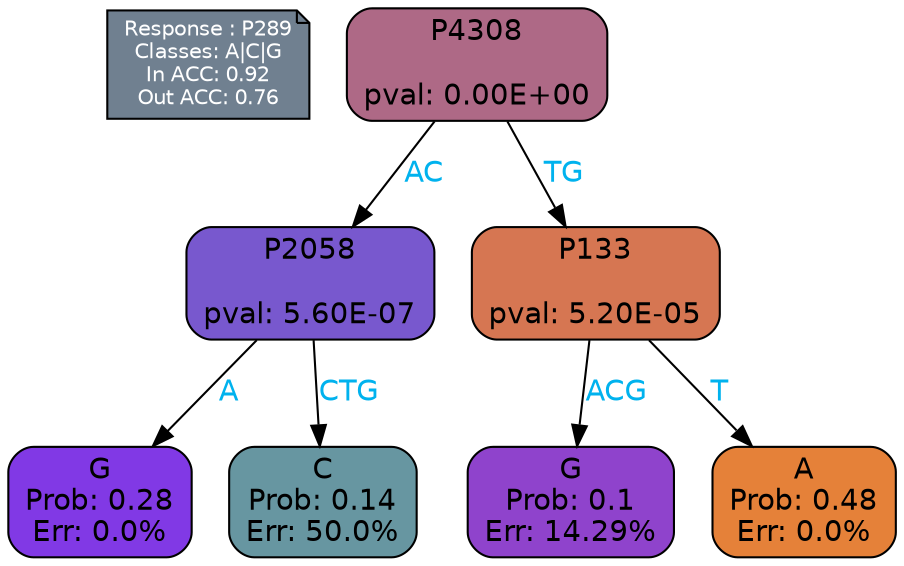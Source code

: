 digraph Tree {
node [shape=box, style="filled, rounded", color="black", fontname=helvetica] ;
graph [ranksep=equally, splines=polylines, bgcolor=transparent, dpi=600] ;
edge [fontname=helvetica] ;
LEGEND [label="Response : P289
Classes: A|C|G
In ACC: 0.92
Out ACC: 0.76
",shape=note,align=left,style=filled,fillcolor="slategray",fontcolor="white",fontsize=10];1 [label="P4308

pval: 0.00E+00", fillcolor="#ae6986"] ;
2 [label="P2058

pval: 5.60E-07", fillcolor="#7858ce"] ;
3 [label="G
Prob: 0.28
Err: 0.0%", fillcolor="#8139e5"] ;
4 [label="C
Prob: 0.14
Err: 50.0%", fillcolor="#6796a1"] ;
5 [label="P133

pval: 5.20E-05", fillcolor="#d67652"] ;
6 [label="G
Prob: 0.1
Err: 14.29%", fillcolor="#8f43cc"] ;
7 [label="A
Prob: 0.48
Err: 0.0%", fillcolor="#e58139"] ;
1 -> 2 [label="AC",fontcolor=deepskyblue2] ;
1 -> 5 [label="TG",fontcolor=deepskyblue2] ;
2 -> 3 [label="A",fontcolor=deepskyblue2] ;
2 -> 4 [label="CTG",fontcolor=deepskyblue2] ;
5 -> 6 [label="ACG",fontcolor=deepskyblue2] ;
5 -> 7 [label="T",fontcolor=deepskyblue2] ;
{rank = same; 3;4;6;7;}{rank = same; LEGEND;1;}}